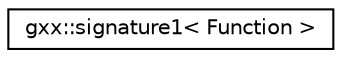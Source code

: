 digraph "Graphical Class Hierarchy"
{
  edge [fontname="Helvetica",fontsize="10",labelfontname="Helvetica",labelfontsize="10"];
  node [fontname="Helvetica",fontsize="10",shape=record];
  rankdir="LR";
  Node1 [label="gxx::signature1\< Function \>",height=0.2,width=0.4,color="black", fillcolor="white", style="filled",URL="$structgxx_1_1signature1.html"];
}
